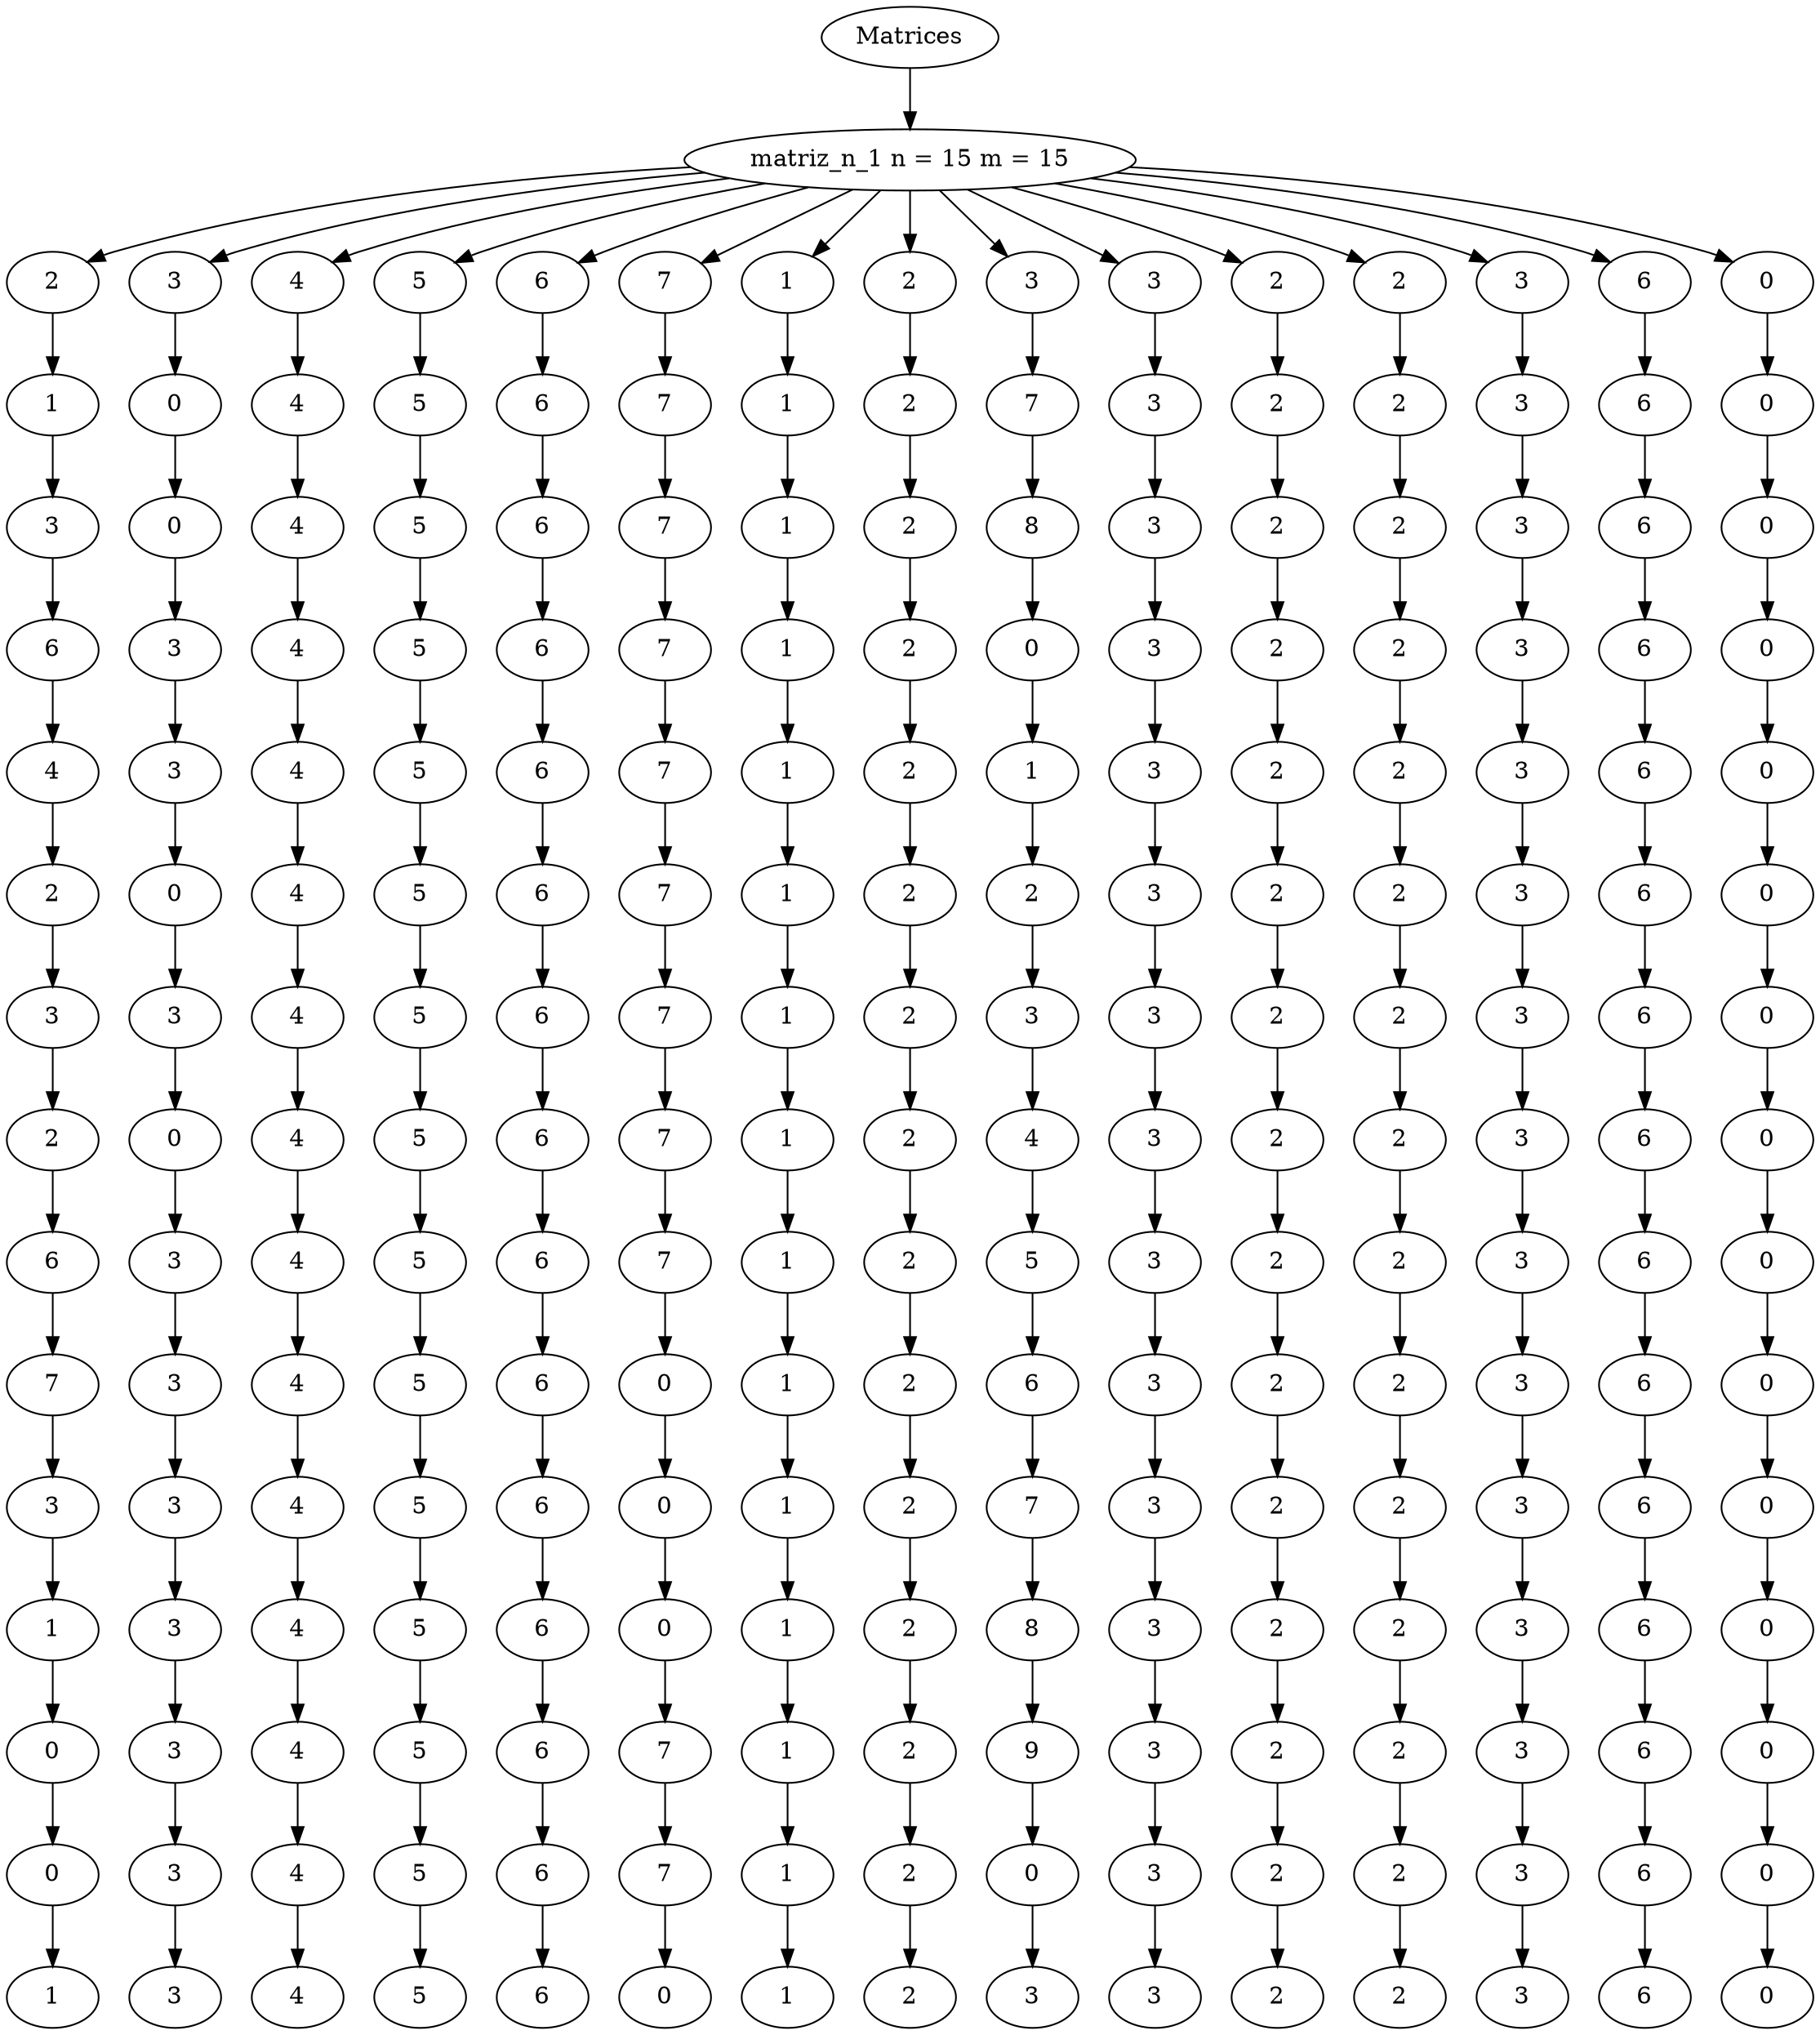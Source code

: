 // Grafica
digraph {
	A [label=Matrices]
	B [label="matriz_n_1 n = 15 m = 15"]
	A -> B
	1 [label=2]
	2 [label=3]
	3 [label=4]
	4 [label=5]
	5 [label=6]
	6 [label=7]
	7 [label=1]
	8 [label=2]
	9 [label=3]
	10 [label=3]
	11 [label=2]
	12 [label=2]
	13 [label=3]
	14 [label=6]
	15 [label=0]
	16 [label=1]
	17 [label=0]
	18 [label=4]
	19 [label=5]
	20 [label=6]
	21 [label=7]
	22 [label=1]
	23 [label=2]
	24 [label=7]
	25 [label=3]
	26 [label=2]
	27 [label=2]
	28 [label=3]
	29 [label=6]
	30 [label=0]
	31 [label=3]
	32 [label=0]
	33 [label=4]
	34 [label=5]
	35 [label=6]
	36 [label=7]
	37 [label=1]
	38 [label=2]
	39 [label=8]
	40 [label=3]
	41 [label=2]
	42 [label=2]
	43 [label=3]
	44 [label=6]
	45 [label=0]
	46 [label=6]
	47 [label=3]
	48 [label=4]
	49 [label=5]
	50 [label=6]
	51 [label=7]
	52 [label=1]
	53 [label=2]
	54 [label=0]
	55 [label=3]
	56 [label=2]
	57 [label=2]
	58 [label=3]
	59 [label=6]
	60 [label=0]
	61 [label=4]
	62 [label=3]
	63 [label=4]
	64 [label=5]
	65 [label=6]
	66 [label=7]
	67 [label=1]
	68 [label=2]
	69 [label=1]
	70 [label=3]
	71 [label=2]
	72 [label=2]
	73 [label=3]
	74 [label=6]
	75 [label=0]
	76 [label=2]
	77 [label=0]
	78 [label=4]
	79 [label=5]
	80 [label=6]
	81 [label=7]
	82 [label=1]
	83 [label=2]
	84 [label=2]
	85 [label=3]
	86 [label=2]
	87 [label=2]
	88 [label=3]
	89 [label=6]
	90 [label=0]
	91 [label=3]
	92 [label=3]
	93 [label=4]
	94 [label=5]
	95 [label=6]
	96 [label=7]
	97 [label=1]
	98 [label=2]
	99 [label=3]
	100 [label=3]
	101 [label=2]
	102 [label=2]
	103 [label=3]
	104 [label=6]
	105 [label=0]
	106 [label=2]
	107 [label=0]
	108 [label=4]
	109 [label=5]
	110 [label=6]
	111 [label=7]
	112 [label=1]
	113 [label=2]
	114 [label=4]
	115 [label=3]
	116 [label=2]
	117 [label=2]
	118 [label=3]
	119 [label=6]
	120 [label=0]
	121 [label=6]
	122 [label=3]
	123 [label=4]
	124 [label=5]
	125 [label=6]
	126 [label=7]
	127 [label=1]
	128 [label=2]
	129 [label=5]
	130 [label=3]
	131 [label=2]
	132 [label=2]
	133 [label=3]
	134 [label=6]
	135 [label=0]
	136 [label=7]
	137 [label=3]
	138 [label=4]
	139 [label=5]
	140 [label=6]
	141 [label=0]
	142 [label=1]
	143 [label=2]
	144 [label=6]
	145 [label=3]
	146 [label=2]
	147 [label=2]
	148 [label=3]
	149 [label=6]
	150 [label=0]
	151 [label=3]
	152 [label=3]
	153 [label=4]
	154 [label=5]
	155 [label=6]
	156 [label=0]
	157 [label=1]
	158 [label=2]
	159 [label=7]
	160 [label=3]
	161 [label=2]
	162 [label=2]
	163 [label=3]
	164 [label=6]
	165 [label=0]
	166 [label=1]
	167 [label=3]
	168 [label=4]
	169 [label=5]
	170 [label=6]
	171 [label=0]
	172 [label=1]
	173 [label=2]
	174 [label=8]
	175 [label=3]
	176 [label=2]
	177 [label=2]
	178 [label=3]
	179 [label=6]
	180 [label=0]
	181 [label=0]
	182 [label=3]
	183 [label=4]
	184 [label=5]
	185 [label=6]
	186 [label=7]
	187 [label=1]
	188 [label=2]
	189 [label=9]
	190 [label=3]
	191 [label=2]
	192 [label=2]
	193 [label=3]
	194 [label=6]
	195 [label=0]
	196 [label=0]
	197 [label=3]
	198 [label=4]
	199 [label=5]
	200 [label=6]
	201 [label=7]
	202 [label=1]
	203 [label=2]
	204 [label=0]
	205 [label=3]
	206 [label=2]
	207 [label=2]
	208 [label=3]
	209 [label=6]
	210 [label=0]
	211 [label=1]
	212 [label=3]
	213 [label=4]
	214 [label=5]
	215 [label=6]
	216 [label=0]
	217 [label=1]
	218 [label=2]
	219 [label=3]
	220 [label=3]
	221 [label=2]
	222 [label=2]
	223 [label=3]
	224 [label=6]
	225 [label=0]
	B -> 1
	B -> 2
	B -> 3
	B -> 4
	B -> 5
	B -> 6
	B -> 7
	B -> 8
	B -> 9
	B -> 10
	B -> 11
	B -> 12
	B -> 13
	B -> 14
	B -> 15
	1 -> 16
	2 -> 17
	3 -> 18
	4 -> 19
	5 -> 20
	6 -> 21
	7 -> 22
	8 -> 23
	9 -> 24
	10 -> 25
	11 -> 26
	12 -> 27
	13 -> 28
	14 -> 29
	15 -> 30
	16 -> 31
	17 -> 32
	18 -> 33
	19 -> 34
	20 -> 35
	21 -> 36
	22 -> 37
	23 -> 38
	24 -> 39
	25 -> 40
	26 -> 41
	27 -> 42
	28 -> 43
	29 -> 44
	30 -> 45
	31 -> 46
	32 -> 47
	33 -> 48
	34 -> 49
	35 -> 50
	36 -> 51
	37 -> 52
	38 -> 53
	39 -> 54
	40 -> 55
	41 -> 56
	42 -> 57
	43 -> 58
	44 -> 59
	45 -> 60
	46 -> 61
	47 -> 62
	48 -> 63
	49 -> 64
	50 -> 65
	51 -> 66
	52 -> 67
	53 -> 68
	54 -> 69
	55 -> 70
	56 -> 71
	57 -> 72
	58 -> 73
	59 -> 74
	60 -> 75
	61 -> 76
	62 -> 77
	63 -> 78
	64 -> 79
	65 -> 80
	66 -> 81
	67 -> 82
	68 -> 83
	69 -> 84
	70 -> 85
	71 -> 86
	72 -> 87
	73 -> 88
	74 -> 89
	75 -> 90
	76 -> 91
	77 -> 92
	78 -> 93
	79 -> 94
	80 -> 95
	81 -> 96
	82 -> 97
	83 -> 98
	84 -> 99
	85 -> 100
	86 -> 101
	87 -> 102
	88 -> 103
	89 -> 104
	90 -> 105
	91 -> 106
	92 -> 107
	93 -> 108
	94 -> 109
	95 -> 110
	96 -> 111
	97 -> 112
	98 -> 113
	99 -> 114
	100 -> 115
	101 -> 116
	102 -> 117
	103 -> 118
	104 -> 119
	105 -> 120
	106 -> 121
	107 -> 122
	108 -> 123
	109 -> 124
	110 -> 125
	111 -> 126
	112 -> 127
	113 -> 128
	114 -> 129
	115 -> 130
	116 -> 131
	117 -> 132
	118 -> 133
	119 -> 134
	120 -> 135
	121 -> 136
	122 -> 137
	123 -> 138
	124 -> 139
	125 -> 140
	126 -> 141
	127 -> 142
	128 -> 143
	129 -> 144
	130 -> 145
	131 -> 146
	132 -> 147
	133 -> 148
	134 -> 149
	135 -> 150
	136 -> 151
	137 -> 152
	138 -> 153
	139 -> 154
	140 -> 155
	141 -> 156
	142 -> 157
	143 -> 158
	144 -> 159
	145 -> 160
	146 -> 161
	147 -> 162
	148 -> 163
	149 -> 164
	150 -> 165
	151 -> 166
	152 -> 167
	153 -> 168
	154 -> 169
	155 -> 170
	156 -> 171
	157 -> 172
	158 -> 173
	159 -> 174
	160 -> 175
	161 -> 176
	162 -> 177
	163 -> 178
	164 -> 179
	165 -> 180
	166 -> 181
	167 -> 182
	168 -> 183
	169 -> 184
	170 -> 185
	171 -> 186
	172 -> 187
	173 -> 188
	174 -> 189
	175 -> 190
	176 -> 191
	177 -> 192
	178 -> 193
	179 -> 194
	180 -> 195
	181 -> 196
	182 -> 197
	183 -> 198
	184 -> 199
	185 -> 200
	186 -> 201
	187 -> 202
	188 -> 203
	189 -> 204
	190 -> 205
	191 -> 206
	192 -> 207
	193 -> 208
	194 -> 209
	195 -> 210
	196 -> 211
	197 -> 212
	198 -> 213
	199 -> 214
	200 -> 215
	201 -> 216
	202 -> 217
	203 -> 218
	204 -> 219
	205 -> 220
	206 -> 221
	207 -> 222
	208 -> 223
	209 -> 224
	210 -> 225
}
